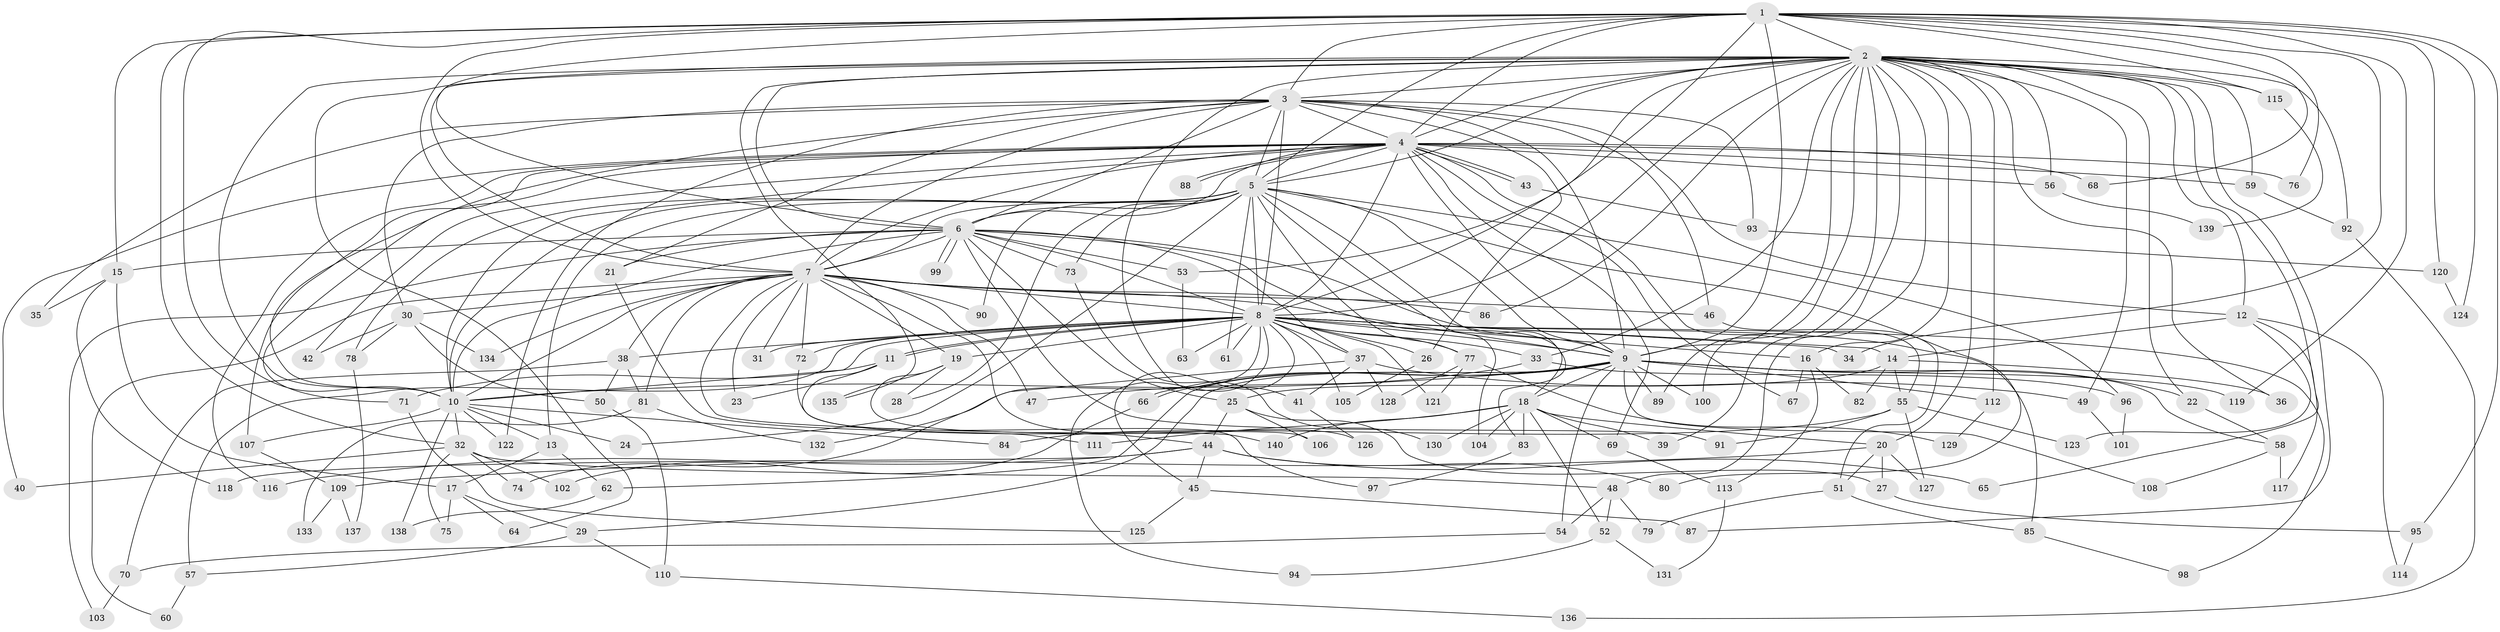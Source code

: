 // coarse degree distribution, {6: 0.05357142857142857, 22: 0.017857142857142856, 5: 0.14285714285714285, 3: 0.26785714285714285, 2: 0.125, 7: 0.05357142857142857, 18: 0.017857142857142856, 9: 0.017857142857142856, 4: 0.16071428571428573, 1: 0.03571428571428571, 21: 0.017857142857142856, 16: 0.017857142857142856, 29: 0.017857142857142856, 11: 0.03571428571428571, 17: 0.017857142857142856}
// Generated by graph-tools (version 1.1) at 2025/36/03/04/25 23:36:27]
// undirected, 140 vertices, 305 edges
graph export_dot {
  node [color=gray90,style=filled];
  1;
  2;
  3;
  4;
  5;
  6;
  7;
  8;
  9;
  10;
  11;
  12;
  13;
  14;
  15;
  16;
  17;
  18;
  19;
  20;
  21;
  22;
  23;
  24;
  25;
  26;
  27;
  28;
  29;
  30;
  31;
  32;
  33;
  34;
  35;
  36;
  37;
  38;
  39;
  40;
  41;
  42;
  43;
  44;
  45;
  46;
  47;
  48;
  49;
  50;
  51;
  52;
  53;
  54;
  55;
  56;
  57;
  58;
  59;
  60;
  61;
  62;
  63;
  64;
  65;
  66;
  67;
  68;
  69;
  70;
  71;
  72;
  73;
  74;
  75;
  76;
  77;
  78;
  79;
  80;
  81;
  82;
  83;
  84;
  85;
  86;
  87;
  88;
  89;
  90;
  91;
  92;
  93;
  94;
  95;
  96;
  97;
  98;
  99;
  100;
  101;
  102;
  103;
  104;
  105;
  106;
  107;
  108;
  109;
  110;
  111;
  112;
  113;
  114;
  115;
  116;
  117;
  118;
  119;
  120;
  121;
  122;
  123;
  124;
  125;
  126;
  127;
  128;
  129;
  130;
  131;
  132;
  133;
  134;
  135;
  136;
  137;
  138;
  139;
  140;
  1 -- 2;
  1 -- 3;
  1 -- 4;
  1 -- 5;
  1 -- 6;
  1 -- 7;
  1 -- 8;
  1 -- 9;
  1 -- 10;
  1 -- 15;
  1 -- 32;
  1 -- 34;
  1 -- 68;
  1 -- 76;
  1 -- 95;
  1 -- 115;
  1 -- 119;
  1 -- 120;
  1 -- 124;
  2 -- 3;
  2 -- 4;
  2 -- 5;
  2 -- 6;
  2 -- 7;
  2 -- 8;
  2 -- 9;
  2 -- 10;
  2 -- 12;
  2 -- 16;
  2 -- 20;
  2 -- 22;
  2 -- 33;
  2 -- 36;
  2 -- 39;
  2 -- 41;
  2 -- 48;
  2 -- 49;
  2 -- 53;
  2 -- 56;
  2 -- 59;
  2 -- 64;
  2 -- 65;
  2 -- 86;
  2 -- 87;
  2 -- 89;
  2 -- 92;
  2 -- 100;
  2 -- 112;
  2 -- 115;
  2 -- 135;
  3 -- 4;
  3 -- 5;
  3 -- 6;
  3 -- 7;
  3 -- 8;
  3 -- 9;
  3 -- 10;
  3 -- 12;
  3 -- 21;
  3 -- 26;
  3 -- 30;
  3 -- 35;
  3 -- 46;
  3 -- 93;
  3 -- 122;
  4 -- 5;
  4 -- 6;
  4 -- 7;
  4 -- 8;
  4 -- 9;
  4 -- 10;
  4 -- 40;
  4 -- 42;
  4 -- 43;
  4 -- 43;
  4 -- 55;
  4 -- 56;
  4 -- 59;
  4 -- 67;
  4 -- 68;
  4 -- 69;
  4 -- 71;
  4 -- 76;
  4 -- 88;
  4 -- 88;
  4 -- 107;
  4 -- 116;
  5 -- 6;
  5 -- 7;
  5 -- 8;
  5 -- 9;
  5 -- 10;
  5 -- 13;
  5 -- 24;
  5 -- 28;
  5 -- 61;
  5 -- 73;
  5 -- 77;
  5 -- 78;
  5 -- 80;
  5 -- 83;
  5 -- 90;
  5 -- 96;
  5 -- 104;
  6 -- 7;
  6 -- 8;
  6 -- 9;
  6 -- 10;
  6 -- 15;
  6 -- 18;
  6 -- 21;
  6 -- 25;
  6 -- 37;
  6 -- 53;
  6 -- 73;
  6 -- 91;
  6 -- 99;
  6 -- 99;
  6 -- 103;
  7 -- 8;
  7 -- 9;
  7 -- 10;
  7 -- 19;
  7 -- 23;
  7 -- 30;
  7 -- 31;
  7 -- 38;
  7 -- 44;
  7 -- 46;
  7 -- 47;
  7 -- 60;
  7 -- 72;
  7 -- 81;
  7 -- 86;
  7 -- 90;
  7 -- 126;
  7 -- 134;
  8 -- 9;
  8 -- 10;
  8 -- 11;
  8 -- 11;
  8 -- 14;
  8 -- 16;
  8 -- 19;
  8 -- 26;
  8 -- 31;
  8 -- 33;
  8 -- 34;
  8 -- 37;
  8 -- 38;
  8 -- 45;
  8 -- 57;
  8 -- 61;
  8 -- 63;
  8 -- 72;
  8 -- 74;
  8 -- 77;
  8 -- 85;
  8 -- 94;
  8 -- 98;
  8 -- 105;
  8 -- 121;
  9 -- 10;
  9 -- 18;
  9 -- 22;
  9 -- 29;
  9 -- 54;
  9 -- 58;
  9 -- 62;
  9 -- 66;
  9 -- 66;
  9 -- 89;
  9 -- 100;
  9 -- 108;
  9 -- 112;
  9 -- 119;
  10 -- 13;
  10 -- 24;
  10 -- 32;
  10 -- 84;
  10 -- 107;
  10 -- 122;
  10 -- 138;
  11 -- 23;
  11 -- 71;
  11 -- 97;
  12 -- 14;
  12 -- 114;
  12 -- 117;
  12 -- 123;
  13 -- 17;
  13 -- 62;
  14 -- 25;
  14 -- 36;
  14 -- 55;
  14 -- 82;
  15 -- 17;
  15 -- 35;
  15 -- 118;
  16 -- 67;
  16 -- 82;
  16 -- 113;
  17 -- 29;
  17 -- 64;
  17 -- 75;
  18 -- 20;
  18 -- 39;
  18 -- 52;
  18 -- 69;
  18 -- 83;
  18 -- 104;
  18 -- 111;
  18 -- 130;
  18 -- 140;
  19 -- 28;
  19 -- 106;
  19 -- 135;
  20 -- 27;
  20 -- 51;
  20 -- 109;
  20 -- 127;
  21 -- 111;
  22 -- 58;
  25 -- 27;
  25 -- 44;
  25 -- 106;
  26 -- 105;
  27 -- 95;
  29 -- 57;
  29 -- 110;
  30 -- 42;
  30 -- 50;
  30 -- 78;
  30 -- 134;
  32 -- 40;
  32 -- 48;
  32 -- 74;
  32 -- 75;
  32 -- 102;
  33 -- 47;
  33 -- 96;
  37 -- 41;
  37 -- 49;
  37 -- 128;
  37 -- 132;
  38 -- 50;
  38 -- 70;
  38 -- 81;
  41 -- 126;
  43 -- 93;
  44 -- 45;
  44 -- 65;
  44 -- 80;
  44 -- 116;
  44 -- 118;
  45 -- 87;
  45 -- 125;
  46 -- 51;
  48 -- 52;
  48 -- 54;
  48 -- 79;
  49 -- 101;
  50 -- 110;
  51 -- 79;
  51 -- 85;
  52 -- 94;
  52 -- 131;
  53 -- 63;
  54 -- 70;
  55 -- 84;
  55 -- 91;
  55 -- 123;
  55 -- 127;
  56 -- 139;
  57 -- 60;
  58 -- 108;
  58 -- 117;
  59 -- 92;
  62 -- 138;
  66 -- 102;
  69 -- 113;
  70 -- 103;
  71 -- 125;
  72 -- 140;
  73 -- 130;
  77 -- 121;
  77 -- 128;
  77 -- 129;
  78 -- 137;
  81 -- 132;
  81 -- 133;
  83 -- 97;
  85 -- 98;
  92 -- 136;
  93 -- 120;
  95 -- 114;
  96 -- 101;
  107 -- 109;
  109 -- 133;
  109 -- 137;
  110 -- 136;
  112 -- 129;
  113 -- 131;
  115 -- 139;
  120 -- 124;
}
